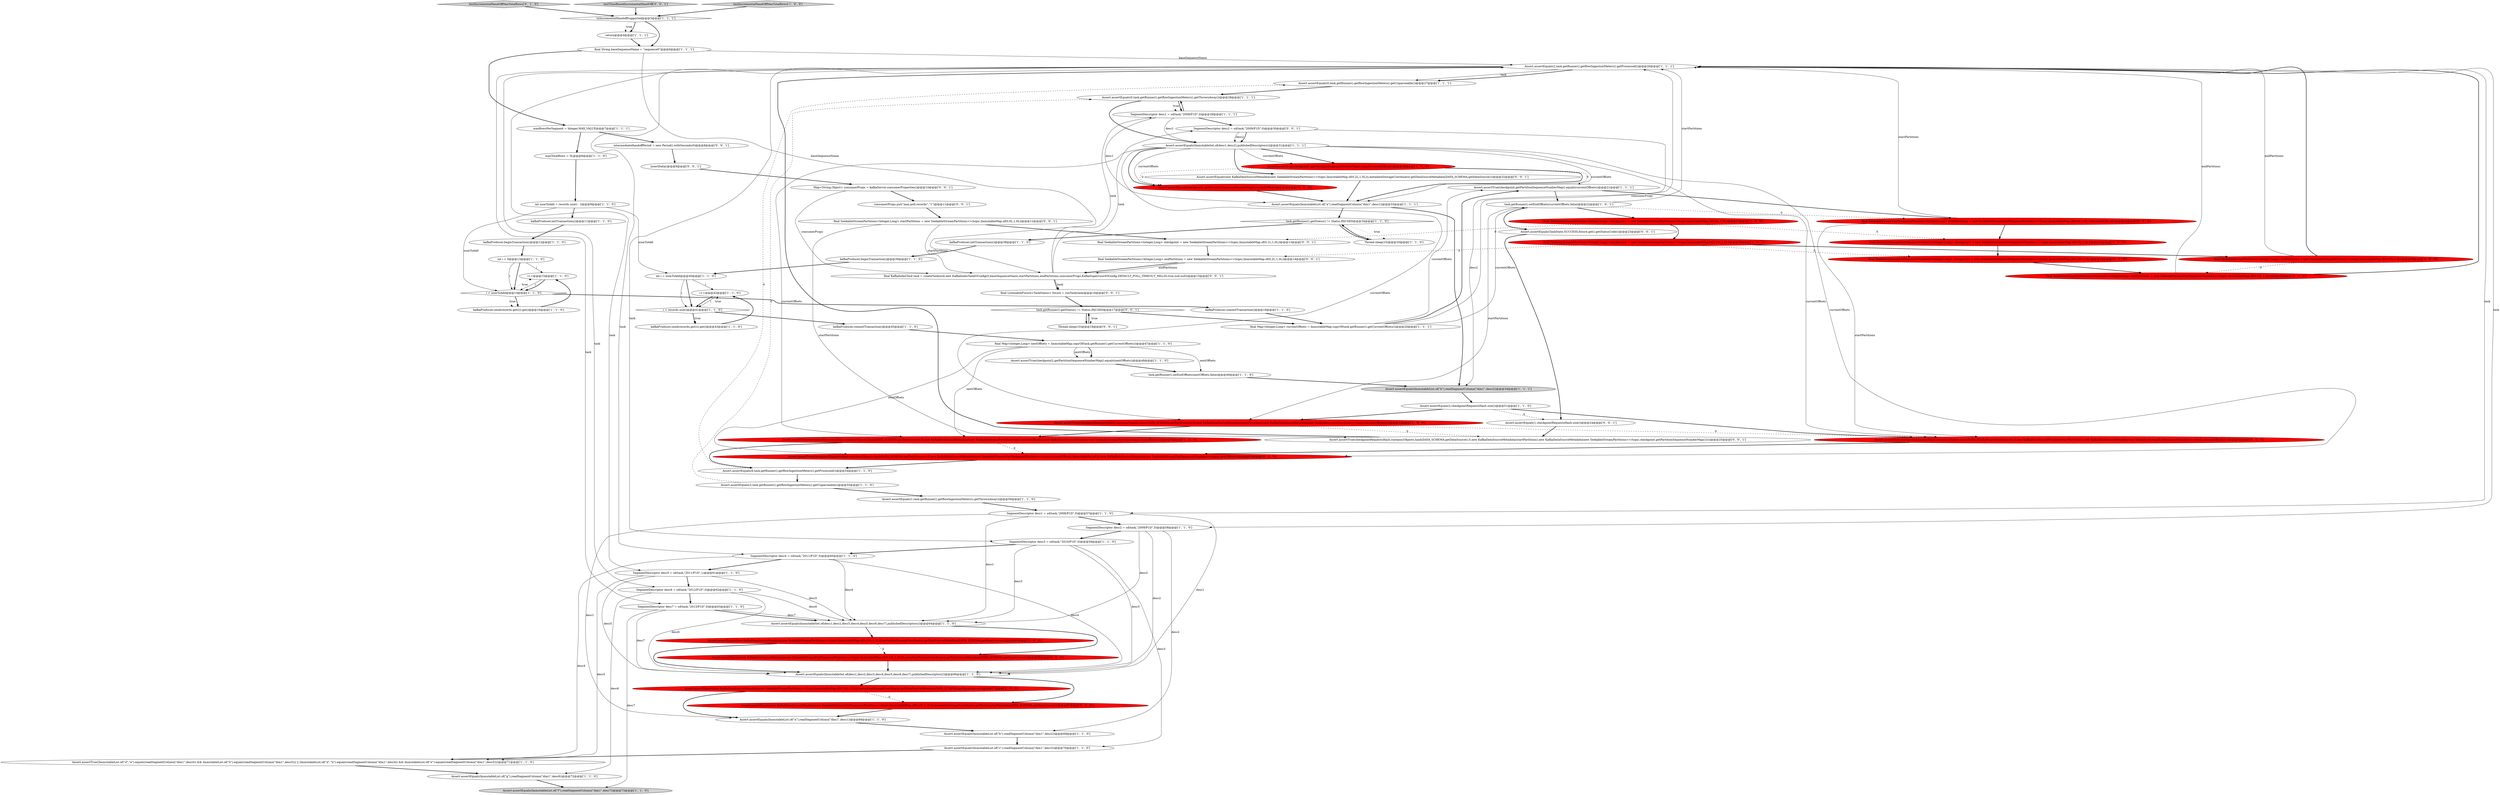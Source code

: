 digraph {
58 [style = filled, label = "SegmentDescriptor desc1 = sd(task,\"2008/P1D\",0)@@@57@@@['1', '1', '0']", fillcolor = white, shape = ellipse image = "AAA0AAABBB1BBB"];
26 [style = filled, label = "maxTotalRows = 3L@@@8@@@['1', '1', '0']", fillcolor = white, shape = ellipse image = "AAA0AAABBB1BBB"];
78 [style = filled, label = "Map<String,Object> consumerProps = kafkaServer.consumerProperties()@@@10@@@['0', '0', '1']", fillcolor = white, shape = ellipse image = "AAA0AAABBB3BBB"];
18 [style = filled, label = "final SeekableStreamPartitions<Integer,Long> checkpoint2 = new SeekableStreamPartitions<>(topic,ImmutableMap.of(0,10L,1,0L))@@@24@@@['1', '0', '0']", fillcolor = red, shape = ellipse image = "AAA1AAABBB1BBB"];
24 [style = filled, label = "Assert.assertEquals(8,task.getRunner().getRowIngestionMeters().getProcessed())@@@54@@@['1', '1', '0']", fillcolor = white, shape = ellipse image = "AAA0AAABBB1BBB"];
75 [style = filled, label = "final SeekableStreamPartitions<Integer,Long> endPartitions = new SeekableStreamPartitions<>(topic,ImmutableMap.of(0,2L,1,0L))@@@14@@@['0', '0', '1']", fillcolor = white, shape = ellipse image = "AAA0AAABBB3BBB"];
86 [style = filled, label = "final KafkaIndexTask task = createTask(null,new KafkaIndexTaskIOConfig(0,baseSequenceName,startPartitions,endPartitions,consumerProps,KafkaSupervisorIOConfig.DEFAULT_POLL_TIMEOUT_MILLIS,true,null,null))@@@15@@@['0', '0', '1']", fillcolor = white, shape = ellipse image = "AAA0AAABBB3BBB"];
71 [style = filled, label = "testIncrementalHandOffMaxTotalRows['0', '1', '0']", fillcolor = lightgray, shape = diamond image = "AAA0AAABBB2BBB"];
23 [style = filled, label = "Assert.assertTrue(checkpointRequestsHash.contains(Objects.hash(DATA_SCHEMA.getDataSource(),0,new KafkaDataSourceMetadata(startPartitions),new KafkaDataSourceMetadata(new SeekableStreamPartitions<>(topic,currentOffsets)))))@@@52@@@['1', '0', '0']", fillcolor = red, shape = ellipse image = "AAA1AAABBB1BBB"];
34 [style = filled, label = "kafkaProducer.send(records.get(i)).get()@@@43@@@['1', '1', '0']", fillcolor = white, shape = ellipse image = "AAA0AAABBB1BBB"];
35 [style = filled, label = "Assert.assertEquals(ImmutableList.of(\"b\"),readSegmentColumn(\"dim1\",desc2))@@@69@@@['1', '1', '0']", fillcolor = white, shape = ellipse image = "AAA0AAABBB1BBB"];
13 [style = filled, label = "kafkaProducer.beginTransaction()@@@12@@@['1', '1', '0']", fillcolor = white, shape = ellipse image = "AAA0AAABBB1BBB"];
12 [style = filled, label = "kafkaProducer.initTransactions()@@@11@@@['1', '1', '0']", fillcolor = white, shape = ellipse image = "AAA0AAABBB1BBB"];
19 [style = filled, label = "Assert.assertTrue((ImmutableList.of(\"d\",\"e\").equals(readSegmentColumn(\"dim1\",desc4)) && ImmutableList.of(\"h\").equals(readSegmentColumn(\"dim1\",desc5))) || (ImmutableList.of(\"d\",\"h\").equals(readSegmentColumn(\"dim1\",desc4)) && ImmutableList.of(\"e\").equals(readSegmentColumn(\"dim1\",desc5))))@@@71@@@['1', '1', '0']", fillcolor = white, shape = ellipse image = "AAA0AAABBB1BBB"];
33 [style = filled, label = "Thread.sleep(10)@@@35@@@['1', '1', '0']", fillcolor = white, shape = ellipse image = "AAA0AAABBB1BBB"];
79 [style = filled, label = "intermediateHandoffPeriod = new Period().withSeconds(0)@@@8@@@['0', '0', '1']", fillcolor = white, shape = ellipse image = "AAA0AAABBB3BBB"];
2 [style = filled, label = "SegmentDescriptor desc7 = sd(task,\"2013/P1D\",0)@@@63@@@['1', '1', '0']", fillcolor = white, shape = ellipse image = "AAA0AAABBB1BBB"];
47 [style = filled, label = "Assert.assertEquals(new KafkaDataSourceMetadata(new SeekableStreamPartitions<>(topic,ImmutableMap.of(0,10L,1,2L))),metadataStorageCoordinator.getDataSourceMetadata(DATA_SCHEMA.getDataSource()))@@@65@@@['1', '0', '0']", fillcolor = red, shape = ellipse image = "AAA1AAABBB1BBB"];
89 [style = filled, label = "SegmentDescriptor desc2 = sd(task,\"2009/P1D\",0)@@@30@@@['0', '0', '1']", fillcolor = white, shape = ellipse image = "AAA0AAABBB3BBB"];
67 [style = filled, label = "Assert.assertEquals(new KafkaDataSourceMetadata(new SeekableStreamEndSequenceNumbers<>(topic,ImmutableMap.of(0,10L,1,2L))),metadataStorageCoordinator.getDataSourceMetadata(DATA_SCHEMA.getDataSource()))@@@65@@@['0', '1', '0']", fillcolor = red, shape = ellipse image = "AAA1AAABBB2BBB"];
27 [style = filled, label = "int numToAdd = records.size() - 2@@@9@@@['1', '1', '0']", fillcolor = white, shape = ellipse image = "AAA0AAABBB1BBB"];
1 [style = filled, label = "SegmentDescriptor desc1 = sd(task,\"2008/P1D\",0)@@@29@@@['1', '1', '1']", fillcolor = white, shape = ellipse image = "AAA0AAABBB1BBB"];
6 [style = filled, label = "Assert.assertEquals(ImmutableSet.of(desc1,desc2),publishedDescriptors())@@@31@@@['1', '1', '1']", fillcolor = white, shape = ellipse image = "AAA0AAABBB1BBB"];
61 [style = filled, label = "Assert.assertEquals(2,checkpointRequestsHash.size())@@@51@@@['1', '1', '0']", fillcolor = white, shape = ellipse image = "AAA0AAABBB1BBB"];
41 [style = filled, label = "SegmentDescriptor desc2 = sd(task,\"2009/P1D\",0)@@@58@@@['1', '1', '0']", fillcolor = white, shape = ellipse image = "AAA0AAABBB1BBB"];
62 [style = filled, label = "SegmentDescriptor desc5 = sd(task,\"2011/P1D\",1)@@@61@@@['1', '1', '0']", fillcolor = white, shape = ellipse image = "AAA0AAABBB1BBB"];
7 [style = filled, label = "kafkaProducer.beginTransaction()@@@39@@@['1', '1', '0']", fillcolor = white, shape = ellipse image = "AAA0AAABBB1BBB"];
29 [style = filled, label = "kafkaProducer.send(records.get(i)).get()@@@16@@@['1', '1', '0']", fillcolor = white, shape = ellipse image = "AAA0AAABBB1BBB"];
45 [style = filled, label = "int i = 0@@@13@@@['1', '1', '0']", fillcolor = white, shape = ellipse image = "AAA0AAABBB1BBB"];
74 [style = filled, label = "consumerProps.put(\"max.poll.records\",\"1\")@@@11@@@['0', '0', '1']", fillcolor = white, shape = ellipse image = "AAA0AAABBB3BBB"];
38 [style = filled, label = "kafkaProducer.commitTransaction()@@@18@@@['1', '1', '0']", fillcolor = white, shape = ellipse image = "AAA0AAABBB1BBB"];
53 [style = filled, label = "task.getRunner().setEndOffsets(nextOffsets,false)@@@49@@@['1', '1', '0']", fillcolor = white, shape = ellipse image = "AAA0AAABBB1BBB"];
25 [style = filled, label = "i++@@@15@@@['1', '1', '0']", fillcolor = white, shape = ellipse image = "AAA0AAABBB1BBB"];
73 [style = filled, label = "Assert.assertEquals(1,checkpointRequestsHash.size())@@@24@@@['0', '0', '1']", fillcolor = white, shape = ellipse image = "AAA0AAABBB3BBB"];
50 [style = filled, label = "task.getRunner().getStatus() != Status.PAUSED@@@34@@@['1', '1', '0']", fillcolor = white, shape = diamond image = "AAA0AAABBB1BBB"];
72 [style = filled, label = "final SeekableStreamEndSequenceNumbers<Integer,Long> endPartitions = new SeekableStreamEndSequenceNumbers<>(topic,ImmutableMap.of(0,10L,1,2L))@@@25@@@['0', '1', '0']", fillcolor = red, shape = ellipse image = "AAA1AAABBB2BBB"];
10 [style = filled, label = "kafkaProducer.commitTransaction()@@@45@@@['1', '1', '0']", fillcolor = white, shape = ellipse image = "AAA0AAABBB1BBB"];
30 [style = filled, label = "final Map<Integer,Long> currentOffsets = ImmutableMap.copyOf(task.getRunner().getCurrentOffsets())@@@20@@@['1', '1', '1']", fillcolor = white, shape = ellipse image = "AAA0AAABBB1BBB"];
17 [style = filled, label = "Assert.assertEquals(ImmutableSet.of(desc1,desc2,desc3,desc4,desc5,desc6,desc7),publishedDescriptors())@@@64@@@['1', '1', '0']", fillcolor = white, shape = ellipse image = "AAA0AAABBB1BBB"];
68 [style = filled, label = "final SeekableStreamStartSequenceNumbers<Integer,Long> startPartitions = new SeekableStreamStartSequenceNumbers<>(topic,ImmutableMap.of(0,0L,1,0L),ImmutableSet.of())@@@22@@@['0', '1', '0']", fillcolor = red, shape = ellipse image = "AAA1AAABBB2BBB"];
56 [style = filled, label = "return@@@4@@@['1', '1', '1']", fillcolor = white, shape = ellipse image = "AAA0AAABBB1BBB"];
11 [style = filled, label = "Assert.assertEquals(ImmutableSet.of(desc1,desc2,desc3,desc4,desc5,desc6,desc7),publishedDescriptors())@@@66@@@['1', '1', '0']", fillcolor = white, shape = ellipse image = "AAA0AAABBB1BBB"];
40 [style = filled, label = "Assert.assertTrue(checkpoint2.getPartitionSequenceNumberMap().equals(nextOffsets))@@@48@@@['1', '1', '0']", fillcolor = white, shape = ellipse image = "AAA0AAABBB1BBB"];
69 [style = filled, label = "Assert.assertTrue(checkpointRequestsHash.contains(Objects.hash(DATA_SCHEMA.getDataSource(),0,new KafkaDataSourceMetadata(new SeekableStreamStartSequenceNumbers<>(topic,currentOffsets,ImmutableSet.of())),new KafkaDataSourceMetadata(new SeekableStreamEndSequenceNumbers<>(topic,nextOffsets)))))@@@53@@@['0', '1', '0']", fillcolor = red, shape = ellipse image = "AAA1AAABBB2BBB"];
16 [style = filled, label = "SegmentDescriptor desc4 = sd(task,\"2011/P1D\",0)@@@60@@@['1', '1', '0']", fillcolor = white, shape = ellipse image = "AAA0AAABBB1BBB"];
63 [style = filled, label = "final SeekableStreamEndSequenceNumbers<Integer,Long> checkpoint1 = new SeekableStreamEndSequenceNumbers<>(topic,ImmutableMap.of(0,3L,1,0L))@@@23@@@['0', '1', '0']", fillcolor = red, shape = ellipse image = "AAA1AAABBB2BBB"];
28 [style = filled, label = "Assert.assertEquals(ImmutableList.of(\"f\"),readSegmentColumn(\"dim1\",desc7))@@@73@@@['1', '1', '0']", fillcolor = lightgray, shape = ellipse image = "AAA0AAABBB1BBB"];
44 [style = filled, label = "Assert.assertEquals(1,task.getRunner().getRowIngestionMeters().getThrownAway())@@@56@@@['1', '1', '0']", fillcolor = white, shape = ellipse image = "AAA0AAABBB1BBB"];
37 [style = filled, label = "final SeekableStreamPartitions<Integer,Long> checkpoint1 = new SeekableStreamPartitions<>(topic,ImmutableMap.of(0,3L,1,0L))@@@23@@@['1', '0', '0']", fillcolor = red, shape = ellipse image = "AAA1AAABBB1BBB"];
36 [style = filled, label = "i < numToAdd@@@14@@@['1', '1', '0']", fillcolor = white, shape = diamond image = "AAA0AAABBB1BBB"];
9 [style = filled, label = "i++@@@42@@@['1', '1', '0']", fillcolor = white, shape = ellipse image = "AAA0AAABBB1BBB"];
22 [style = filled, label = "Assert.assertEquals(ImmutableList.of(\"c\"),readSegmentColumn(\"dim1\",desc3))@@@70@@@['1', '1', '0']", fillcolor = white, shape = ellipse image = "AAA0AAABBB1BBB"];
48 [style = filled, label = "Assert.assertEquals(ImmutableList.of(\"a\"),readSegmentColumn(\"dim1\",desc1))@@@33@@@['1', '1', '1']", fillcolor = white, shape = ellipse image = "AAA0AAABBB1BBB"];
21 [style = filled, label = "Assert.assertTrue(checkpoint1.getPartitionSequenceNumberMap().equals(currentOffsets))@@@32@@@['1', '0', '0']", fillcolor = red, shape = ellipse image = "AAA1AAABBB1BBB"];
66 [style = filled, label = "Assert.assertEquals(new KafkaDataSourceMetadata(new SeekableStreamEndSequenceNumbers<>(topic,ImmutableMap.of(0,10L,1,2L))),metadataStorageCoordinator.getDataSourceMetadata(DATA_SCHEMA.getDataSource()))@@@67@@@['0', '1', '0']", fillcolor = red, shape = ellipse image = "AAA1AAABBB2BBB"];
84 [style = filled, label = "Thread.sleep(10)@@@18@@@['0', '0', '1']", fillcolor = white, shape = ellipse image = "AAA0AAABBB3BBB"];
76 [style = filled, label = "final SeekableStreamPartitions<Integer,Long> checkpoint = new SeekableStreamPartitions<>(topic,ImmutableMap.of(0,1L,1,0L))@@@13@@@['0', '0', '1']", fillcolor = white, shape = ellipse image = "AAA0AAABBB3BBB"];
54 [style = filled, label = "Assert.assertTrue(checkpointRequestsHash.contains(Objects.hash(DATA_SCHEMA.getDataSource(),0,new KafkaDataSourceMetadata(new SeekableStreamPartitions(topic,currentOffsets)),new KafkaDataSourceMetadata(new SeekableStreamPartitions(topic,nextOffsets)))))@@@53@@@['1', '0', '0']", fillcolor = red, shape = ellipse image = "AAA1AAABBB1BBB"];
49 [style = filled, label = "kafkaProducer.initTransactions()@@@38@@@['1', '1', '0']", fillcolor = white, shape = ellipse image = "AAA0AAABBB1BBB"];
51 [style = filled, label = "i < records.size()@@@41@@@['1', '1', '0']", fillcolor = white, shape = diamond image = "AAA0AAABBB1BBB"];
57 [style = filled, label = "Assert.assertTrue(checkpoint.getPartitionSequenceNumberMap().equals(currentOffsets))@@@21@@@['1', '1', '1']", fillcolor = white, shape = ellipse image = "AAA0AAABBB1BBB"];
87 [style = filled, label = "final ListenableFuture<TaskStatus> future = runTask(task)@@@16@@@['0', '0', '1']", fillcolor = white, shape = ellipse image = "AAA0AAABBB3BBB"];
80 [style = filled, label = "testTimeBasedIncrementalHandOff['0', '0', '1']", fillcolor = lightgray, shape = diamond image = "AAA0AAABBB3BBB"];
20 [style = filled, label = "Assert.assertEquals(0,task.getRunner().getRowIngestionMeters().getUnparseable())@@@27@@@['1', '1', '1']", fillcolor = white, shape = ellipse image = "AAA0AAABBB1BBB"];
83 [style = filled, label = "Assert.assertTrue(checkpointRequestsHash.contains(Objects.hash(DATA_SCHEMA.getDataSource(),0,new KafkaDataSourceMetadata(startPartitions),new KafkaDataSourceMetadata(new SeekableStreamPartitions<>(topic,checkpoint.getPartitionSequenceNumberMap())))))@@@25@@@['0', '0', '1']", fillcolor = white, shape = ellipse image = "AAA0AAABBB3BBB"];
46 [style = filled, label = "Assert.assertEquals(ImmutableList.of(\"g\"),readSegmentColumn(\"dim1\",desc6))@@@72@@@['1', '1', '0']", fillcolor = white, shape = ellipse image = "AAA0AAABBB1BBB"];
55 [style = filled, label = "SegmentDescriptor desc3 = sd(task,\"2010/P1D\",0)@@@59@@@['1', '1', '0']", fillcolor = white, shape = ellipse image = "AAA0AAABBB1BBB"];
8 [style = filled, label = "Assert.assertEquals(ImmutableList.of(\"a\"),readSegmentColumn(\"dim1\",desc1))@@@68@@@['1', '1', '0']", fillcolor = white, shape = ellipse image = "AAA0AAABBB1BBB"];
81 [style = filled, label = "task.getRunner().getStatus() != Status.PAUSED@@@17@@@['0', '0', '1']", fillcolor = white, shape = diamond image = "AAA0AAABBB3BBB"];
59 [style = filled, label = "final String baseSequenceName = \"sequence0\"@@@6@@@['1', '1', '1']", fillcolor = white, shape = ellipse image = "AAA0AAABBB1BBB"];
32 [style = filled, label = "testIncrementalHandOffMaxTotalRows['1', '0', '0']", fillcolor = lightgray, shape = diamond image = "AAA0AAABBB1BBB"];
88 [style = filled, label = "insertData()@@@9@@@['0', '0', '1']", fillcolor = white, shape = ellipse image = "AAA0AAABBB3BBB"];
70 [style = filled, label = "Assert.assertEquals(checkpoint1.getPartitionSequenceNumberMap(),currentOffsets)@@@32@@@['0', '1', '0']", fillcolor = red, shape = ellipse image = "AAA1AAABBB2BBB"];
15 [style = filled, label = "int i = numToAdd@@@40@@@['1', '1', '0']", fillcolor = white, shape = ellipse image = "AAA0AAABBB1BBB"];
85 [style = filled, label = "final SeekableStreamPartitions<Integer,Long> startPartitions = new SeekableStreamPartitions<>(topic,ImmutableMap.of(0,0L,1,0L))@@@12@@@['0', '0', '1']", fillcolor = white, shape = ellipse image = "AAA0AAABBB3BBB"];
82 [style = filled, label = "Assert.assertEquals(TaskState.SUCCESS,future.get().getStatusCode())@@@23@@@['0', '0', '1']", fillcolor = white, shape = ellipse image = "AAA0AAABBB3BBB"];
42 [style = filled, label = "!isIncrementalHandoffSupported@@@3@@@['1', '1', '1']", fillcolor = white, shape = diamond image = "AAA0AAABBB1BBB"];
77 [style = filled, label = "Assert.assertEquals(new KafkaDataSourceMetadata(new SeekableStreamPartitions<>(topic,ImmutableMap.of(0,2L,1,0L))),metadataStorageCoordinator.getDataSourceMetadata(DATA_SCHEMA.getDataSource()))@@@32@@@['0', '0', '1']", fillcolor = white, shape = ellipse image = "AAA0AAABBB3BBB"];
3 [style = filled, label = "Assert.assertEquals(new KafkaDataSourceMetadata(new SeekableStreamPartitions<>(topic,ImmutableMap.of(0,10L,1,2L))),metadataStorageCoordinator.getDataSourceMetadata(DATA_SCHEMA.getDataSource()))@@@67@@@['1', '0', '0']", fillcolor = red, shape = ellipse image = "AAA1AAABBB1BBB"];
39 [style = filled, label = "final SeekableStreamPartitions<Integer,Long> endPartitions = new SeekableStreamPartitions<>(topic,ImmutableMap.of(0,10L,1,2L))@@@25@@@['1', '0', '0']", fillcolor = red, shape = ellipse image = "AAA1AAABBB1BBB"];
43 [style = filled, label = "Assert.assertEquals(2,task.getRunner().getRowIngestionMeters().getProcessed())@@@26@@@['1', '1', '1']", fillcolor = white, shape = ellipse image = "AAA0AAABBB1BBB"];
52 [style = filled, label = "final Map<Integer,Long> nextOffsets = ImmutableMap.copyOf(task.getRunner().getCurrentOffsets())@@@47@@@['1', '1', '0']", fillcolor = white, shape = ellipse image = "AAA0AAABBB1BBB"];
4 [style = filled, label = "maxRowsPerSegment = Integer.MAX_VALUE@@@7@@@['1', '1', '1']", fillcolor = white, shape = ellipse image = "AAA0AAABBB1BBB"];
64 [style = filled, label = "Assert.assertTrue(checkpointRequestsHash.contains(Objects.hash(DATA_SCHEMA.getDataSource(),0,new KafkaDataSourceMetadata(startPartitions),new KafkaDataSourceMetadata(new SeekableStreamEndSequenceNumbers<>(topic,currentOffsets)))))@@@52@@@['0', '1', '0']", fillcolor = red, shape = ellipse image = "AAA1AAABBB2BBB"];
5 [style = filled, label = "Assert.assertEquals(ImmutableList.of(\"b\"),readSegmentColumn(\"dim1\",desc2))@@@34@@@['1', '1', '1']", fillcolor = lightgray, shape = ellipse image = "AAA0AAABBB1BBB"];
31 [style = filled, label = "SegmentDescriptor desc6 = sd(task,\"2012/P1D\",0)@@@62@@@['1', '1', '0']", fillcolor = white, shape = ellipse image = "AAA0AAABBB1BBB"];
60 [style = filled, label = "task.getRunner().setEndOffsets(currentOffsets,false)@@@22@@@['1', '0', '1']", fillcolor = white, shape = ellipse image = "AAA0AAABBB1BBB"];
65 [style = filled, label = "final SeekableStreamEndSequenceNumbers<Integer,Long> checkpoint2 = new SeekableStreamEndSequenceNumbers<>(topic,ImmutableMap.of(0,10L,1,0L))@@@24@@@['0', '1', '0']", fillcolor = red, shape = ellipse image = "AAA1AAABBB2BBB"];
0 [style = filled, label = "Assert.assertEquals(3,task.getRunner().getRowIngestionMeters().getUnparseable())@@@55@@@['1', '1', '0']", fillcolor = white, shape = ellipse image = "AAA0AAABBB1BBB"];
14 [style = filled, label = "Assert.assertEquals(0,task.getRunner().getRowIngestionMeters().getThrownAway())@@@28@@@['1', '1', '1']", fillcolor = white, shape = ellipse image = "AAA0AAABBB1BBB"];
31->46 [style = solid, label="desc6"];
34->9 [style = bold, label=""];
6->70 [style = bold, label=""];
47->67 [style = dashed, label="0"];
89->6 [style = solid, label="desc2"];
36->29 [style = bold, label=""];
16->11 [style = solid, label="desc4"];
37->76 [style = dashed, label="0"];
41->35 [style = solid, label="desc2"];
21->48 [style = bold, label=""];
31->17 [style = solid, label="desc6"];
41->11 [style = solid, label="desc2"];
74->85 [style = bold, label=""];
78->86 [style = solid, label="consumerProps"];
61->73 [style = dashed, label="0"];
51->10 [style = bold, label=""];
27->15 [style = solid, label="numToAdd"];
47->11 [style = bold, label=""];
61->64 [style = bold, label=""];
43->58 [style = solid, label="task"];
60->23 [style = solid, label="startPartitions"];
38->30 [style = bold, label=""];
1->6 [style = solid, label="desc1"];
1->48 [style = solid, label="desc1"];
3->66 [style = dashed, label="0"];
81->84 [style = dotted, label="true"];
30->60 [style = solid, label="currentOffsets"];
13->45 [style = bold, label=""];
6->23 [style = solid, label="currentOffsets"];
4->79 [style = bold, label=""];
50->33 [style = dotted, label="true"];
85->86 [style = solid, label="startPartitions"];
25->36 [style = solid, label="i"];
80->42 [style = bold, label=""];
79->88 [style = bold, label=""];
6->69 [style = solid, label="currentOffsets"];
16->62 [style = bold, label=""];
76->75 [style = bold, label=""];
43->55 [style = solid, label="task"];
43->31 [style = solid, label="task"];
58->11 [style = solid, label="desc1"];
30->57 [style = solid, label="currentOffsets"];
55->22 [style = solid, label="desc3"];
2->28 [style = solid, label="desc7"];
55->17 [style = solid, label="desc3"];
51->34 [style = dotted, label="true"];
9->51 [style = bold, label=""];
27->12 [style = bold, label=""];
83->43 [style = bold, label=""];
60->68 [style = dashed, label="0"];
24->0 [style = bold, label=""];
25->36 [style = bold, label=""];
66->8 [style = bold, label=""];
9->51 [style = solid, label="i"];
77->48 [style = bold, label=""];
59->4 [style = bold, label=""];
48->50 [style = bold, label=""];
43->20 [style = solid, label="task"];
57->60 [style = bold, label=""];
89->6 [style = bold, label=""];
31->2 [style = bold, label=""];
20->14 [style = bold, label=""];
45->36 [style = solid, label="i"];
6->48 [style = solid, label="currentOffsets"];
33->50 [style = bold, label=""];
50->49 [style = bold, label=""];
72->43 [style = bold, label=""];
54->69 [style = dashed, label="0"];
26->27 [style = bold, label=""];
15->9 [style = solid, label="i"];
15->51 [style = solid, label="i"];
18->65 [style = dashed, label="0"];
65->72 [style = bold, label=""];
52->69 [style = solid, label="nextOffsets"];
43->62 [style = solid, label="task"];
42->56 [style = bold, label=""];
58->8 [style = solid, label="desc1"];
5->61 [style = bold, label=""];
21->57 [style = dashed, label="0"];
71->42 [style = bold, label=""];
39->43 [style = solid, label="endPartitions"];
0->44 [style = bold, label=""];
19->46 [style = bold, label=""];
14->1 [style = dotted, label="true"];
36->29 [style = dotted, label="true"];
67->11 [style = bold, label=""];
48->5 [style = bold, label=""];
27->36 [style = solid, label="numToAdd"];
39->72 [style = dashed, label="0"];
21->70 [style = dashed, label="0"];
32->42 [style = bold, label=""];
73->83 [style = bold, label=""];
14->6 [style = bold, label=""];
2->17 [style = bold, label=""];
23->54 [style = bold, label=""];
86->1 [style = solid, label="task"];
60->37 [style = bold, label=""];
55->11 [style = solid, label="desc3"];
40->53 [style = bold, label=""];
63->65 [style = bold, label=""];
78->74 [style = bold, label=""];
22->19 [style = bold, label=""];
46->28 [style = bold, label=""];
58->17 [style = solid, label="desc1"];
59->43 [style = solid, label="baseSequenceName"];
6->21 [style = bold, label=""];
60->82 [style = bold, label=""];
68->63 [style = bold, label=""];
30->43 [style = solid, label="consumerProps"];
43->20 [style = bold, label=""];
60->43 [style = solid, label="startPartitions"];
45->36 [style = bold, label=""];
11->66 [style = bold, label=""];
16->19 [style = solid, label="desc4"];
6->70 [style = solid, label="currentOffsets"];
87->81 [style = bold, label=""];
18->75 [style = dashed, label="0"];
51->9 [style = dotted, label="true"];
75->86 [style = bold, label=""];
6->77 [style = bold, label=""];
52->53 [style = solid, label="nextOffsets"];
8->35 [style = bold, label=""];
31->11 [style = solid, label="desc6"];
57->68 [style = bold, label=""];
62->19 [style = solid, label="desc5"];
6->21 [style = solid, label="currentOffsets"];
52->54 [style = solid, label="nextOffsets"];
12->13 [style = bold, label=""];
72->43 [style = solid, label="endPartitions"];
54->24 [style = bold, label=""];
17->67 [style = bold, label=""];
86->89 [style = solid, label="task"];
18->39 [style = bold, label=""];
11->3 [style = bold, label=""];
41->17 [style = solid, label="desc2"];
52->40 [style = bold, label=""];
75->86 [style = solid, label="endPartitions"];
61->23 [style = bold, label=""];
3->8 [style = bold, label=""];
69->24 [style = bold, label=""];
49->7 [style = bold, label=""];
45->25 [style = solid, label="i"];
7->15 [style = bold, label=""];
6->54 [style = solid, label="currentOffsets"];
50->33 [style = bold, label=""];
55->16 [style = bold, label=""];
85->83 [style = solid, label="startPartitions"];
42->59 [style = bold, label=""];
56->59 [style = bold, label=""];
68->43 [style = solid, label="startPartitions"];
2->17 [style = solid, label="desc7"];
88->78 [style = bold, label=""];
81->84 [style = bold, label=""];
43->16 [style = solid, label="task"];
2->11 [style = solid, label="desc7"];
89->5 [style = solid, label="desc2"];
1->89 [style = bold, label=""];
62->11 [style = solid, label="desc5"];
23->83 [style = dashed, label="0"];
53->5 [style = bold, label=""];
41->55 [style = bold, label=""];
64->69 [style = bold, label=""];
17->47 [style = bold, label=""];
35->22 [style = bold, label=""];
86->87 [style = solid, label="task"];
24->20 [style = dashed, label="0"];
30->57 [style = bold, label=""];
39->43 [style = bold, label=""];
4->26 [style = bold, label=""];
29->25 [style = bold, label=""];
37->63 [style = dashed, label="0"];
10->52 [style = bold, label=""];
58->41 [style = bold, label=""];
14->1 [style = bold, label=""];
86->87 [style = bold, label=""];
70->48 [style = bold, label=""];
68->64 [style = solid, label="startPartitions"];
0->14 [style = dashed, label="0"];
62->17 [style = solid, label="desc5"];
59->86 [style = solid, label="baseSequenceName"];
62->31 [style = bold, label=""];
43->41 [style = solid, label="task"];
43->2 [style = solid, label="task"];
42->56 [style = dotted, label="true"];
52->40 [style = solid, label="nextOffsets"];
37->18 [style = bold, label=""];
85->76 [style = bold, label=""];
16->17 [style = solid, label="desc4"];
1->14 [style = bold, label=""];
44->58 [style = bold, label=""];
84->81 [style = bold, label=""];
36->38 [style = bold, label=""];
51->34 [style = bold, label=""];
81->30 [style = bold, label=""];
36->25 [style = dotted, label="true"];
82->73 [style = bold, label=""];
6->64 [style = solid, label="currentOffsets"];
23->64 [style = dashed, label="0"];
15->51 [style = bold, label=""];
}
